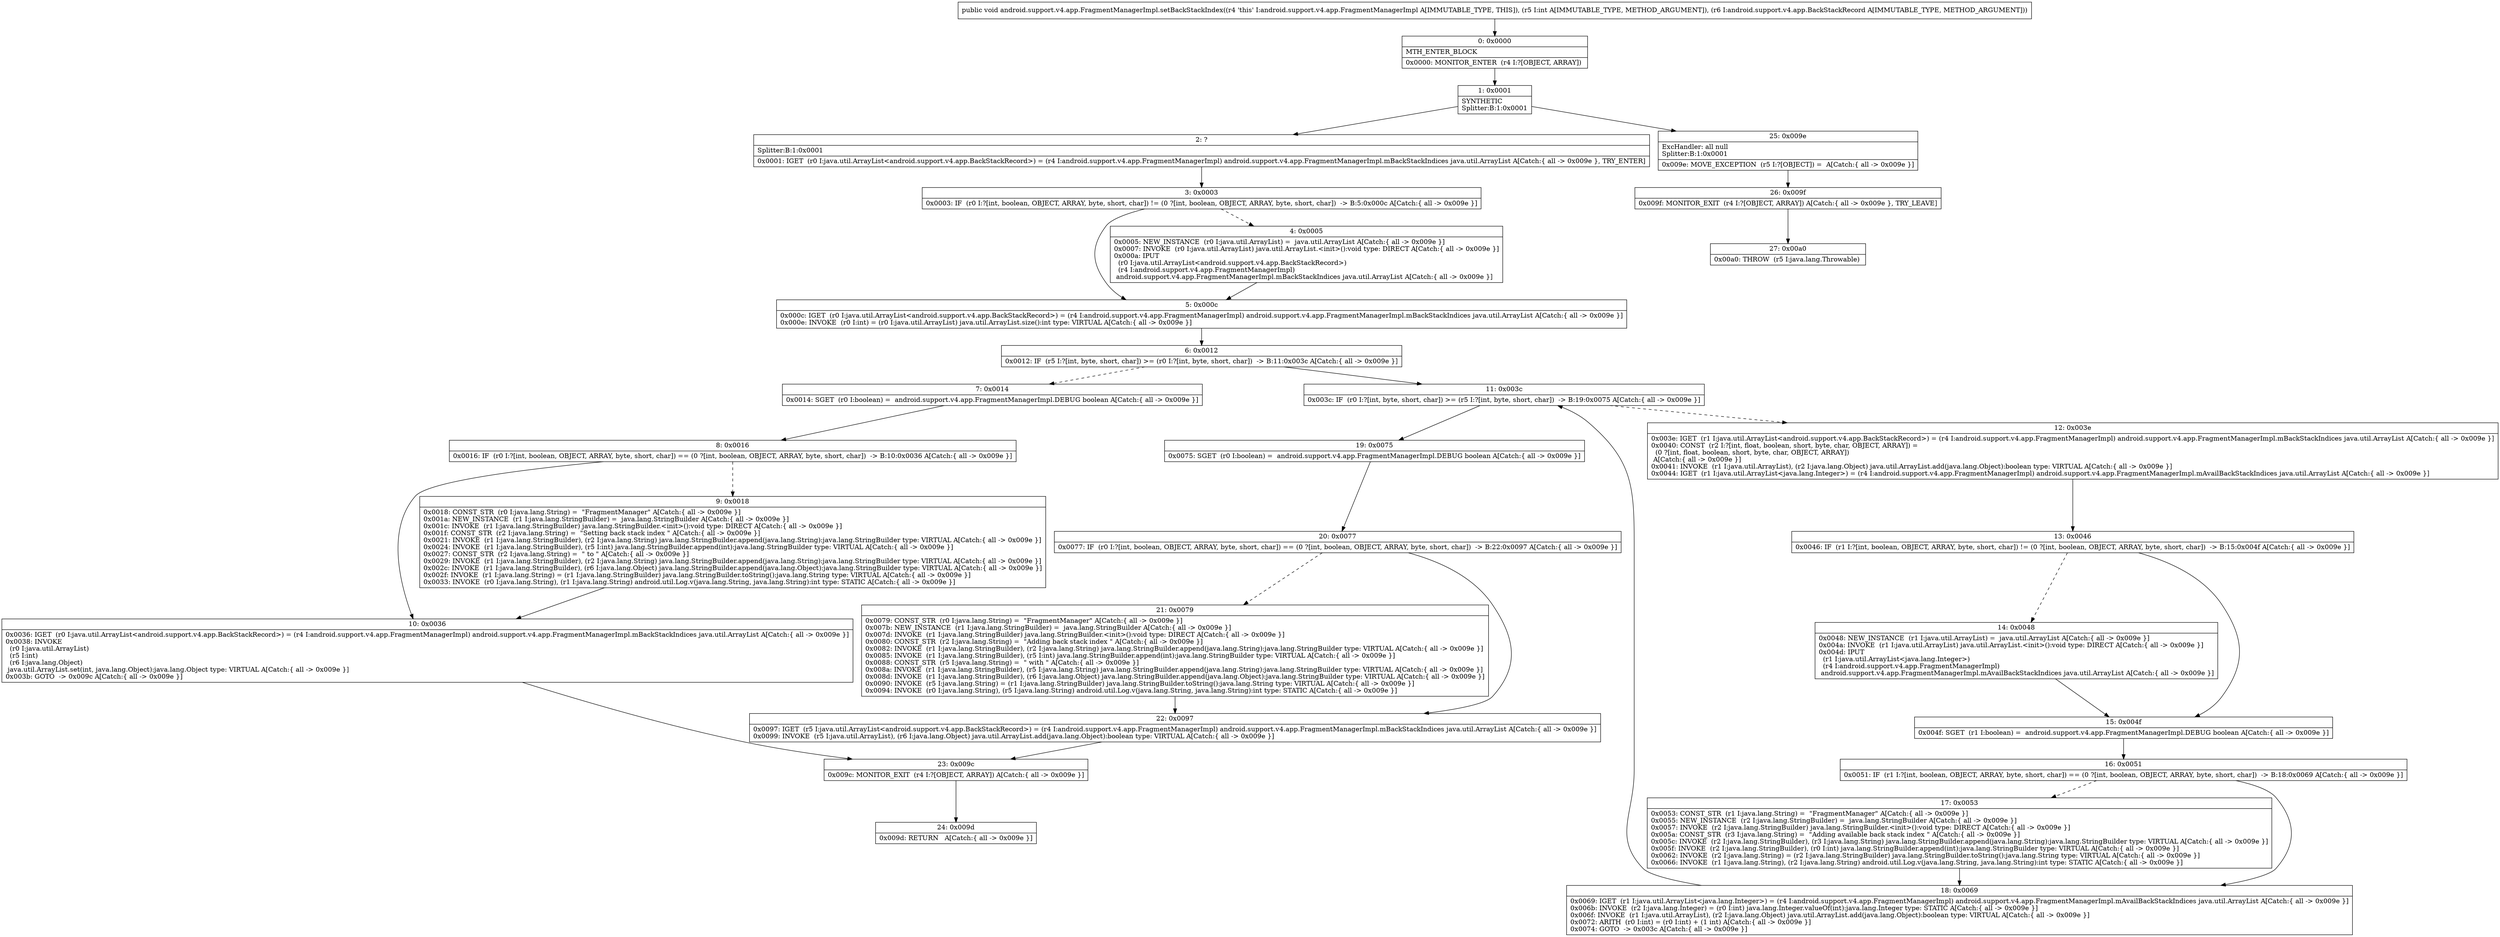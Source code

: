 digraph "CFG forandroid.support.v4.app.FragmentManagerImpl.setBackStackIndex(ILandroid\/support\/v4\/app\/BackStackRecord;)V" {
Node_0 [shape=record,label="{0\:\ 0x0000|MTH_ENTER_BLOCK\l|0x0000: MONITOR_ENTER  (r4 I:?[OBJECT, ARRAY]) \l}"];
Node_1 [shape=record,label="{1\:\ 0x0001|SYNTHETIC\lSplitter:B:1:0x0001\l}"];
Node_2 [shape=record,label="{2\:\ ?|Splitter:B:1:0x0001\l|0x0001: IGET  (r0 I:java.util.ArrayList\<android.support.v4.app.BackStackRecord\>) = (r4 I:android.support.v4.app.FragmentManagerImpl) android.support.v4.app.FragmentManagerImpl.mBackStackIndices java.util.ArrayList A[Catch:\{ all \-\> 0x009e \}, TRY_ENTER]\l}"];
Node_3 [shape=record,label="{3\:\ 0x0003|0x0003: IF  (r0 I:?[int, boolean, OBJECT, ARRAY, byte, short, char]) != (0 ?[int, boolean, OBJECT, ARRAY, byte, short, char])  \-\> B:5:0x000c A[Catch:\{ all \-\> 0x009e \}]\l}"];
Node_4 [shape=record,label="{4\:\ 0x0005|0x0005: NEW_INSTANCE  (r0 I:java.util.ArrayList) =  java.util.ArrayList A[Catch:\{ all \-\> 0x009e \}]\l0x0007: INVOKE  (r0 I:java.util.ArrayList) java.util.ArrayList.\<init\>():void type: DIRECT A[Catch:\{ all \-\> 0x009e \}]\l0x000a: IPUT  \l  (r0 I:java.util.ArrayList\<android.support.v4.app.BackStackRecord\>)\l  (r4 I:android.support.v4.app.FragmentManagerImpl)\l android.support.v4.app.FragmentManagerImpl.mBackStackIndices java.util.ArrayList A[Catch:\{ all \-\> 0x009e \}]\l}"];
Node_5 [shape=record,label="{5\:\ 0x000c|0x000c: IGET  (r0 I:java.util.ArrayList\<android.support.v4.app.BackStackRecord\>) = (r4 I:android.support.v4.app.FragmentManagerImpl) android.support.v4.app.FragmentManagerImpl.mBackStackIndices java.util.ArrayList A[Catch:\{ all \-\> 0x009e \}]\l0x000e: INVOKE  (r0 I:int) = (r0 I:java.util.ArrayList) java.util.ArrayList.size():int type: VIRTUAL A[Catch:\{ all \-\> 0x009e \}]\l}"];
Node_6 [shape=record,label="{6\:\ 0x0012|0x0012: IF  (r5 I:?[int, byte, short, char]) \>= (r0 I:?[int, byte, short, char])  \-\> B:11:0x003c A[Catch:\{ all \-\> 0x009e \}]\l}"];
Node_7 [shape=record,label="{7\:\ 0x0014|0x0014: SGET  (r0 I:boolean) =  android.support.v4.app.FragmentManagerImpl.DEBUG boolean A[Catch:\{ all \-\> 0x009e \}]\l}"];
Node_8 [shape=record,label="{8\:\ 0x0016|0x0016: IF  (r0 I:?[int, boolean, OBJECT, ARRAY, byte, short, char]) == (0 ?[int, boolean, OBJECT, ARRAY, byte, short, char])  \-\> B:10:0x0036 A[Catch:\{ all \-\> 0x009e \}]\l}"];
Node_9 [shape=record,label="{9\:\ 0x0018|0x0018: CONST_STR  (r0 I:java.lang.String) =  \"FragmentManager\" A[Catch:\{ all \-\> 0x009e \}]\l0x001a: NEW_INSTANCE  (r1 I:java.lang.StringBuilder) =  java.lang.StringBuilder A[Catch:\{ all \-\> 0x009e \}]\l0x001c: INVOKE  (r1 I:java.lang.StringBuilder) java.lang.StringBuilder.\<init\>():void type: DIRECT A[Catch:\{ all \-\> 0x009e \}]\l0x001f: CONST_STR  (r2 I:java.lang.String) =  \"Setting back stack index \" A[Catch:\{ all \-\> 0x009e \}]\l0x0021: INVOKE  (r1 I:java.lang.StringBuilder), (r2 I:java.lang.String) java.lang.StringBuilder.append(java.lang.String):java.lang.StringBuilder type: VIRTUAL A[Catch:\{ all \-\> 0x009e \}]\l0x0024: INVOKE  (r1 I:java.lang.StringBuilder), (r5 I:int) java.lang.StringBuilder.append(int):java.lang.StringBuilder type: VIRTUAL A[Catch:\{ all \-\> 0x009e \}]\l0x0027: CONST_STR  (r2 I:java.lang.String) =  \" to \" A[Catch:\{ all \-\> 0x009e \}]\l0x0029: INVOKE  (r1 I:java.lang.StringBuilder), (r2 I:java.lang.String) java.lang.StringBuilder.append(java.lang.String):java.lang.StringBuilder type: VIRTUAL A[Catch:\{ all \-\> 0x009e \}]\l0x002c: INVOKE  (r1 I:java.lang.StringBuilder), (r6 I:java.lang.Object) java.lang.StringBuilder.append(java.lang.Object):java.lang.StringBuilder type: VIRTUAL A[Catch:\{ all \-\> 0x009e \}]\l0x002f: INVOKE  (r1 I:java.lang.String) = (r1 I:java.lang.StringBuilder) java.lang.StringBuilder.toString():java.lang.String type: VIRTUAL A[Catch:\{ all \-\> 0x009e \}]\l0x0033: INVOKE  (r0 I:java.lang.String), (r1 I:java.lang.String) android.util.Log.v(java.lang.String, java.lang.String):int type: STATIC A[Catch:\{ all \-\> 0x009e \}]\l}"];
Node_10 [shape=record,label="{10\:\ 0x0036|0x0036: IGET  (r0 I:java.util.ArrayList\<android.support.v4.app.BackStackRecord\>) = (r4 I:android.support.v4.app.FragmentManagerImpl) android.support.v4.app.FragmentManagerImpl.mBackStackIndices java.util.ArrayList A[Catch:\{ all \-\> 0x009e \}]\l0x0038: INVOKE  \l  (r0 I:java.util.ArrayList)\l  (r5 I:int)\l  (r6 I:java.lang.Object)\l java.util.ArrayList.set(int, java.lang.Object):java.lang.Object type: VIRTUAL A[Catch:\{ all \-\> 0x009e \}]\l0x003b: GOTO  \-\> 0x009c A[Catch:\{ all \-\> 0x009e \}]\l}"];
Node_11 [shape=record,label="{11\:\ 0x003c|0x003c: IF  (r0 I:?[int, byte, short, char]) \>= (r5 I:?[int, byte, short, char])  \-\> B:19:0x0075 A[Catch:\{ all \-\> 0x009e \}]\l}"];
Node_12 [shape=record,label="{12\:\ 0x003e|0x003e: IGET  (r1 I:java.util.ArrayList\<android.support.v4.app.BackStackRecord\>) = (r4 I:android.support.v4.app.FragmentManagerImpl) android.support.v4.app.FragmentManagerImpl.mBackStackIndices java.util.ArrayList A[Catch:\{ all \-\> 0x009e \}]\l0x0040: CONST  (r2 I:?[int, float, boolean, short, byte, char, OBJECT, ARRAY]) = \l  (0 ?[int, float, boolean, short, byte, char, OBJECT, ARRAY])\l A[Catch:\{ all \-\> 0x009e \}]\l0x0041: INVOKE  (r1 I:java.util.ArrayList), (r2 I:java.lang.Object) java.util.ArrayList.add(java.lang.Object):boolean type: VIRTUAL A[Catch:\{ all \-\> 0x009e \}]\l0x0044: IGET  (r1 I:java.util.ArrayList\<java.lang.Integer\>) = (r4 I:android.support.v4.app.FragmentManagerImpl) android.support.v4.app.FragmentManagerImpl.mAvailBackStackIndices java.util.ArrayList A[Catch:\{ all \-\> 0x009e \}]\l}"];
Node_13 [shape=record,label="{13\:\ 0x0046|0x0046: IF  (r1 I:?[int, boolean, OBJECT, ARRAY, byte, short, char]) != (0 ?[int, boolean, OBJECT, ARRAY, byte, short, char])  \-\> B:15:0x004f A[Catch:\{ all \-\> 0x009e \}]\l}"];
Node_14 [shape=record,label="{14\:\ 0x0048|0x0048: NEW_INSTANCE  (r1 I:java.util.ArrayList) =  java.util.ArrayList A[Catch:\{ all \-\> 0x009e \}]\l0x004a: INVOKE  (r1 I:java.util.ArrayList) java.util.ArrayList.\<init\>():void type: DIRECT A[Catch:\{ all \-\> 0x009e \}]\l0x004d: IPUT  \l  (r1 I:java.util.ArrayList\<java.lang.Integer\>)\l  (r4 I:android.support.v4.app.FragmentManagerImpl)\l android.support.v4.app.FragmentManagerImpl.mAvailBackStackIndices java.util.ArrayList A[Catch:\{ all \-\> 0x009e \}]\l}"];
Node_15 [shape=record,label="{15\:\ 0x004f|0x004f: SGET  (r1 I:boolean) =  android.support.v4.app.FragmentManagerImpl.DEBUG boolean A[Catch:\{ all \-\> 0x009e \}]\l}"];
Node_16 [shape=record,label="{16\:\ 0x0051|0x0051: IF  (r1 I:?[int, boolean, OBJECT, ARRAY, byte, short, char]) == (0 ?[int, boolean, OBJECT, ARRAY, byte, short, char])  \-\> B:18:0x0069 A[Catch:\{ all \-\> 0x009e \}]\l}"];
Node_17 [shape=record,label="{17\:\ 0x0053|0x0053: CONST_STR  (r1 I:java.lang.String) =  \"FragmentManager\" A[Catch:\{ all \-\> 0x009e \}]\l0x0055: NEW_INSTANCE  (r2 I:java.lang.StringBuilder) =  java.lang.StringBuilder A[Catch:\{ all \-\> 0x009e \}]\l0x0057: INVOKE  (r2 I:java.lang.StringBuilder) java.lang.StringBuilder.\<init\>():void type: DIRECT A[Catch:\{ all \-\> 0x009e \}]\l0x005a: CONST_STR  (r3 I:java.lang.String) =  \"Adding available back stack index \" A[Catch:\{ all \-\> 0x009e \}]\l0x005c: INVOKE  (r2 I:java.lang.StringBuilder), (r3 I:java.lang.String) java.lang.StringBuilder.append(java.lang.String):java.lang.StringBuilder type: VIRTUAL A[Catch:\{ all \-\> 0x009e \}]\l0x005f: INVOKE  (r2 I:java.lang.StringBuilder), (r0 I:int) java.lang.StringBuilder.append(int):java.lang.StringBuilder type: VIRTUAL A[Catch:\{ all \-\> 0x009e \}]\l0x0062: INVOKE  (r2 I:java.lang.String) = (r2 I:java.lang.StringBuilder) java.lang.StringBuilder.toString():java.lang.String type: VIRTUAL A[Catch:\{ all \-\> 0x009e \}]\l0x0066: INVOKE  (r1 I:java.lang.String), (r2 I:java.lang.String) android.util.Log.v(java.lang.String, java.lang.String):int type: STATIC A[Catch:\{ all \-\> 0x009e \}]\l}"];
Node_18 [shape=record,label="{18\:\ 0x0069|0x0069: IGET  (r1 I:java.util.ArrayList\<java.lang.Integer\>) = (r4 I:android.support.v4.app.FragmentManagerImpl) android.support.v4.app.FragmentManagerImpl.mAvailBackStackIndices java.util.ArrayList A[Catch:\{ all \-\> 0x009e \}]\l0x006b: INVOKE  (r2 I:java.lang.Integer) = (r0 I:int) java.lang.Integer.valueOf(int):java.lang.Integer type: STATIC A[Catch:\{ all \-\> 0x009e \}]\l0x006f: INVOKE  (r1 I:java.util.ArrayList), (r2 I:java.lang.Object) java.util.ArrayList.add(java.lang.Object):boolean type: VIRTUAL A[Catch:\{ all \-\> 0x009e \}]\l0x0072: ARITH  (r0 I:int) = (r0 I:int) + (1 int) A[Catch:\{ all \-\> 0x009e \}]\l0x0074: GOTO  \-\> 0x003c A[Catch:\{ all \-\> 0x009e \}]\l}"];
Node_19 [shape=record,label="{19\:\ 0x0075|0x0075: SGET  (r0 I:boolean) =  android.support.v4.app.FragmentManagerImpl.DEBUG boolean A[Catch:\{ all \-\> 0x009e \}]\l}"];
Node_20 [shape=record,label="{20\:\ 0x0077|0x0077: IF  (r0 I:?[int, boolean, OBJECT, ARRAY, byte, short, char]) == (0 ?[int, boolean, OBJECT, ARRAY, byte, short, char])  \-\> B:22:0x0097 A[Catch:\{ all \-\> 0x009e \}]\l}"];
Node_21 [shape=record,label="{21\:\ 0x0079|0x0079: CONST_STR  (r0 I:java.lang.String) =  \"FragmentManager\" A[Catch:\{ all \-\> 0x009e \}]\l0x007b: NEW_INSTANCE  (r1 I:java.lang.StringBuilder) =  java.lang.StringBuilder A[Catch:\{ all \-\> 0x009e \}]\l0x007d: INVOKE  (r1 I:java.lang.StringBuilder) java.lang.StringBuilder.\<init\>():void type: DIRECT A[Catch:\{ all \-\> 0x009e \}]\l0x0080: CONST_STR  (r2 I:java.lang.String) =  \"Adding back stack index \" A[Catch:\{ all \-\> 0x009e \}]\l0x0082: INVOKE  (r1 I:java.lang.StringBuilder), (r2 I:java.lang.String) java.lang.StringBuilder.append(java.lang.String):java.lang.StringBuilder type: VIRTUAL A[Catch:\{ all \-\> 0x009e \}]\l0x0085: INVOKE  (r1 I:java.lang.StringBuilder), (r5 I:int) java.lang.StringBuilder.append(int):java.lang.StringBuilder type: VIRTUAL A[Catch:\{ all \-\> 0x009e \}]\l0x0088: CONST_STR  (r5 I:java.lang.String) =  \" with \" A[Catch:\{ all \-\> 0x009e \}]\l0x008a: INVOKE  (r1 I:java.lang.StringBuilder), (r5 I:java.lang.String) java.lang.StringBuilder.append(java.lang.String):java.lang.StringBuilder type: VIRTUAL A[Catch:\{ all \-\> 0x009e \}]\l0x008d: INVOKE  (r1 I:java.lang.StringBuilder), (r6 I:java.lang.Object) java.lang.StringBuilder.append(java.lang.Object):java.lang.StringBuilder type: VIRTUAL A[Catch:\{ all \-\> 0x009e \}]\l0x0090: INVOKE  (r5 I:java.lang.String) = (r1 I:java.lang.StringBuilder) java.lang.StringBuilder.toString():java.lang.String type: VIRTUAL A[Catch:\{ all \-\> 0x009e \}]\l0x0094: INVOKE  (r0 I:java.lang.String), (r5 I:java.lang.String) android.util.Log.v(java.lang.String, java.lang.String):int type: STATIC A[Catch:\{ all \-\> 0x009e \}]\l}"];
Node_22 [shape=record,label="{22\:\ 0x0097|0x0097: IGET  (r5 I:java.util.ArrayList\<android.support.v4.app.BackStackRecord\>) = (r4 I:android.support.v4.app.FragmentManagerImpl) android.support.v4.app.FragmentManagerImpl.mBackStackIndices java.util.ArrayList A[Catch:\{ all \-\> 0x009e \}]\l0x0099: INVOKE  (r5 I:java.util.ArrayList), (r6 I:java.lang.Object) java.util.ArrayList.add(java.lang.Object):boolean type: VIRTUAL A[Catch:\{ all \-\> 0x009e \}]\l}"];
Node_23 [shape=record,label="{23\:\ 0x009c|0x009c: MONITOR_EXIT  (r4 I:?[OBJECT, ARRAY]) A[Catch:\{ all \-\> 0x009e \}]\l}"];
Node_24 [shape=record,label="{24\:\ 0x009d|0x009d: RETURN   A[Catch:\{ all \-\> 0x009e \}]\l}"];
Node_25 [shape=record,label="{25\:\ 0x009e|ExcHandler: all null\lSplitter:B:1:0x0001\l|0x009e: MOVE_EXCEPTION  (r5 I:?[OBJECT]) =  A[Catch:\{ all \-\> 0x009e \}]\l}"];
Node_26 [shape=record,label="{26\:\ 0x009f|0x009f: MONITOR_EXIT  (r4 I:?[OBJECT, ARRAY]) A[Catch:\{ all \-\> 0x009e \}, TRY_LEAVE]\l}"];
Node_27 [shape=record,label="{27\:\ 0x00a0|0x00a0: THROW  (r5 I:java.lang.Throwable) \l}"];
MethodNode[shape=record,label="{public void android.support.v4.app.FragmentManagerImpl.setBackStackIndex((r4 'this' I:android.support.v4.app.FragmentManagerImpl A[IMMUTABLE_TYPE, THIS]), (r5 I:int A[IMMUTABLE_TYPE, METHOD_ARGUMENT]), (r6 I:android.support.v4.app.BackStackRecord A[IMMUTABLE_TYPE, METHOD_ARGUMENT])) }"];
MethodNode -> Node_0;
Node_0 -> Node_1;
Node_1 -> Node_2;
Node_1 -> Node_25;
Node_2 -> Node_3;
Node_3 -> Node_4[style=dashed];
Node_3 -> Node_5;
Node_4 -> Node_5;
Node_5 -> Node_6;
Node_6 -> Node_7[style=dashed];
Node_6 -> Node_11;
Node_7 -> Node_8;
Node_8 -> Node_9[style=dashed];
Node_8 -> Node_10;
Node_9 -> Node_10;
Node_10 -> Node_23;
Node_11 -> Node_12[style=dashed];
Node_11 -> Node_19;
Node_12 -> Node_13;
Node_13 -> Node_14[style=dashed];
Node_13 -> Node_15;
Node_14 -> Node_15;
Node_15 -> Node_16;
Node_16 -> Node_17[style=dashed];
Node_16 -> Node_18;
Node_17 -> Node_18;
Node_18 -> Node_11;
Node_19 -> Node_20;
Node_20 -> Node_21[style=dashed];
Node_20 -> Node_22;
Node_21 -> Node_22;
Node_22 -> Node_23;
Node_23 -> Node_24;
Node_25 -> Node_26;
Node_26 -> Node_27;
}


